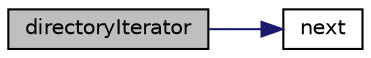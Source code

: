 digraph "directoryIterator"
{
  bgcolor="transparent";
  edge [fontname="Helvetica",fontsize="10",labelfontname="Helvetica",labelfontsize="10"];
  node [fontname="Helvetica",fontsize="10",shape=record];
  rankdir="LR";
  Node1 [label="directoryIterator",height=0.2,width=0.4,color="black", fillcolor="grey75", style="filled" fontcolor="black"];
  Node1 -> Node2 [color="midnightblue",fontsize="10",style="solid",fontname="Helvetica"];
  Node2 [label="next",height=0.2,width=0.4,color="black",URL="$classFoam_1_1POSIX_1_1directoryIterator.html#a80870c233d0237e3588a2d6f8d176916",tooltip="Read next item, always ignoring &quot;.&quot; and &quot;..&quot; entries. "];
}
